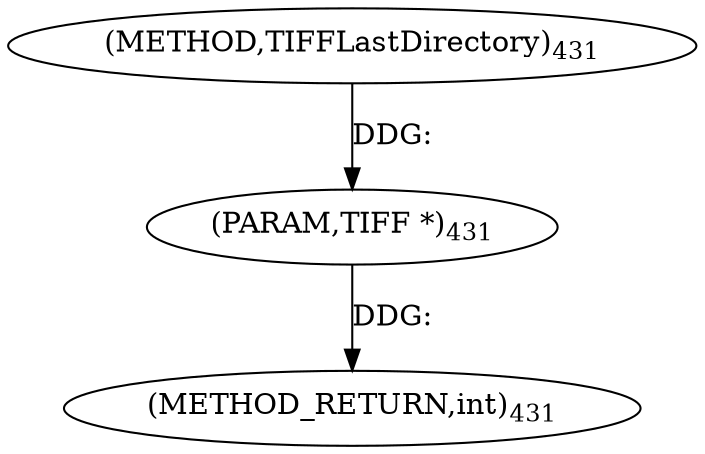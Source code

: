 digraph "TIFFLastDirectory" {  
"8794" [label = <(METHOD,TIFFLastDirectory)<SUB>431</SUB>> ]
"8796" [label = <(METHOD_RETURN,int)<SUB>431</SUB>> ]
"8795" [label = <(PARAM,TIFF *)<SUB>431</SUB>> ]
  "8795" -> "8796"  [ label = "DDG: "] 
  "8794" -> "8795"  [ label = "DDG: "] 
}
